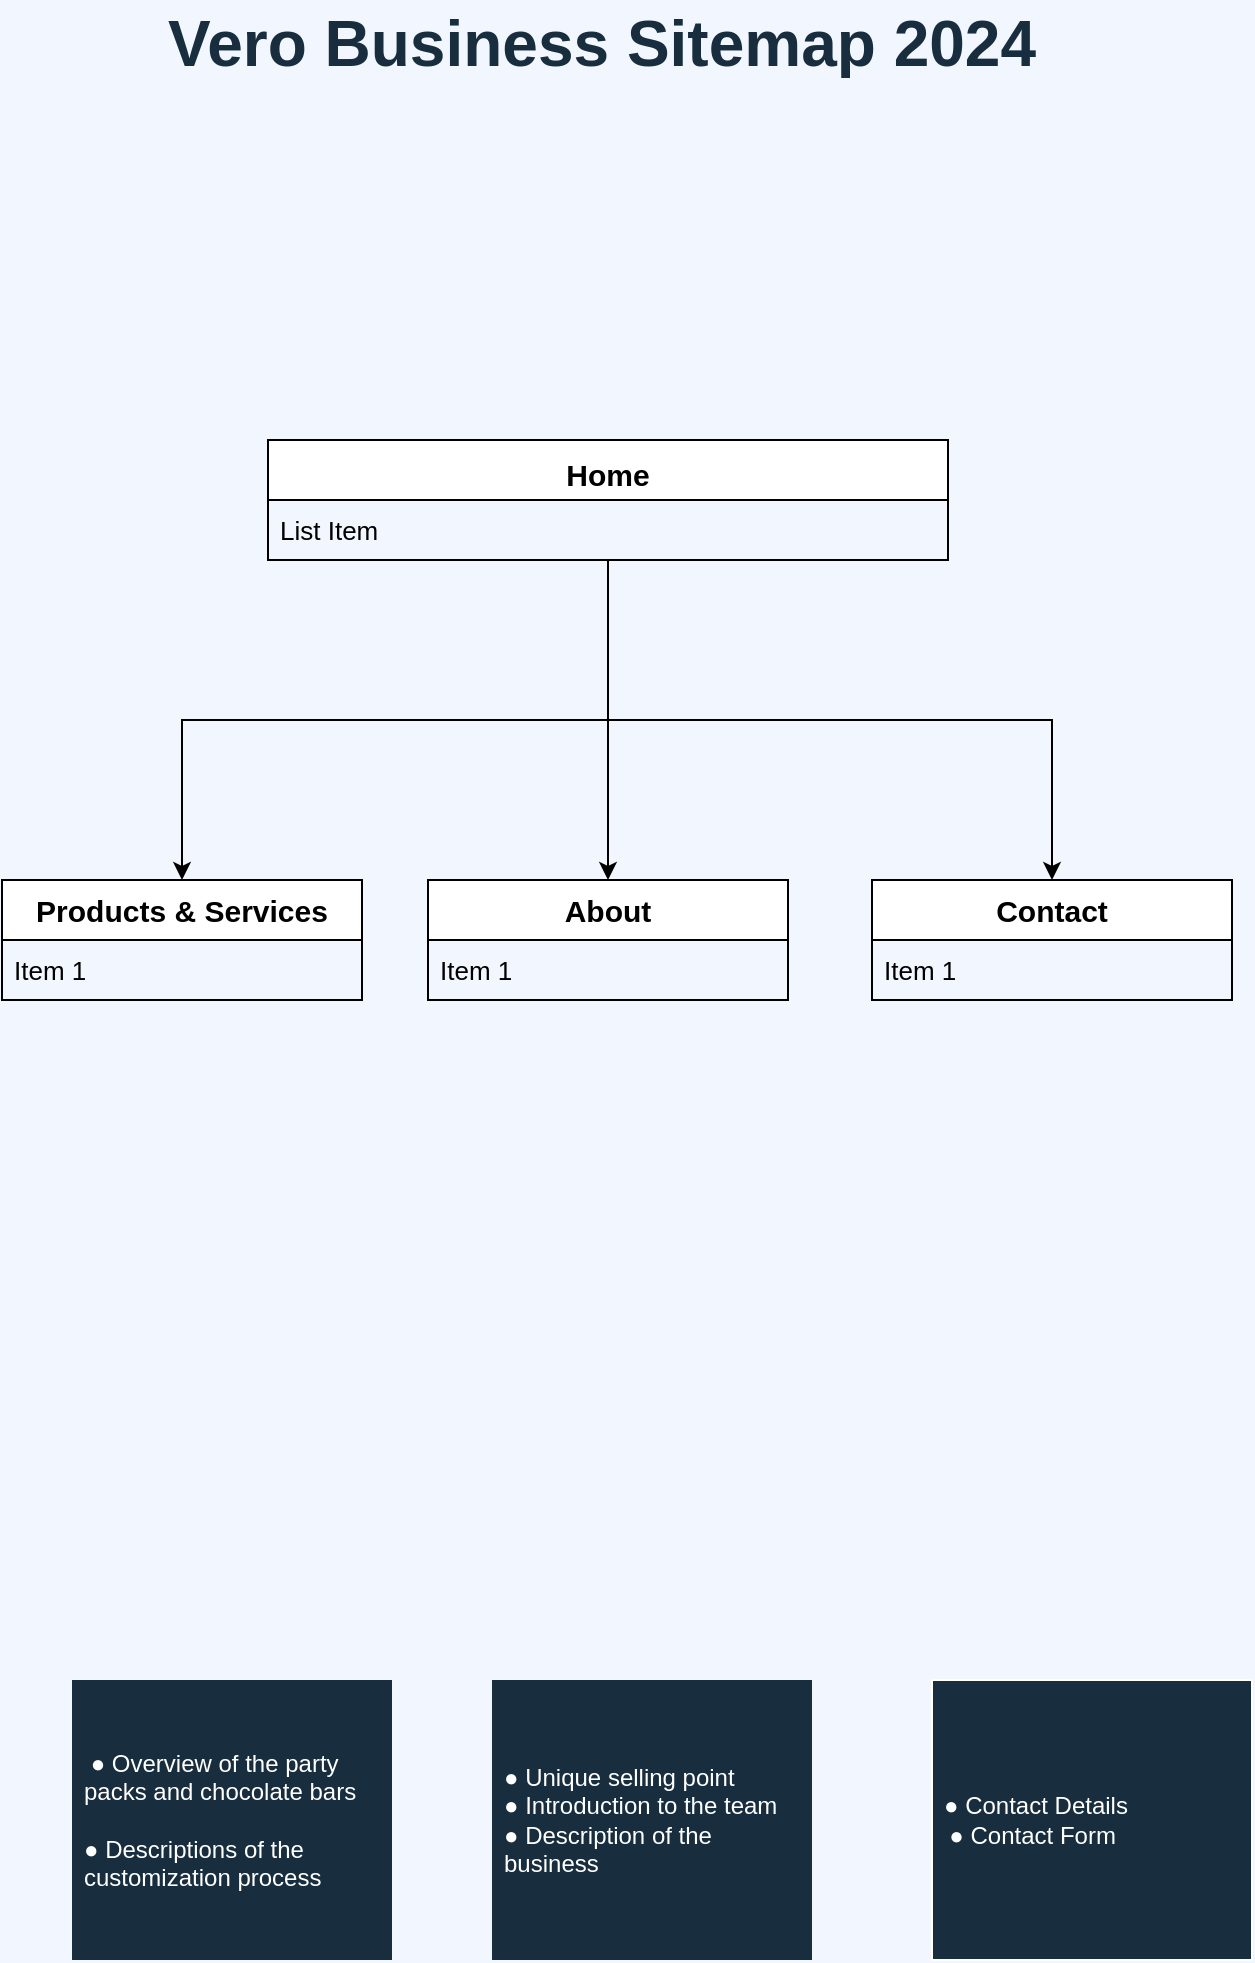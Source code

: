 <mxfile version="24.8.2">
  <diagram name="Page-1" id="A0hWKiQMjQSMnbhwBFXc">
    <mxGraphModel dx="1985" dy="1083" grid="1" gridSize="10" guides="1" tooltips="1" connect="1" arrows="1" fold="1" page="1" pageScale="1" pageWidth="850" pageHeight="1100" background="#F2F7FF" math="0" shadow="0">
      <root>
        <mxCell id="0" />
        <mxCell id="1" parent="0" />
        <mxCell id="zaC_Tw9AJUwiArD0EuJi-2" value="&lt;h1 style=&quot;margin-top: 0px;&quot;&gt;&lt;span&gt;&lt;font color=&quot;#182e3e&quot; style=&quot;font-size: 32px;&quot;&gt;Vero Business Sitemap 2024&lt;/font&gt;&lt;/span&gt;&lt;/h1&gt;" style="text;html=1;whiteSpace=wrap;overflow=hidden;rounded=0;labelBackgroundColor=none;fontColor=#ffffff;fillColor=none;strokeColor=none;strokeWidth=0;align=center;fontStyle=0;verticalAlign=middle;" parent="1" vertex="1">
          <mxGeometry x="204" y="100" width="442" height="40" as="geometry" />
        </mxCell>
        <mxCell id="zaC_Tw9AJUwiArD0EuJi-18" value="&amp;nbsp;● Overview of the party packs and chocolate bars&lt;div&gt;&lt;br&gt;&lt;div&gt;● Descriptions of the customization process&lt;/div&gt;&lt;/div&gt;" style="text;align=left;verticalAlign=middle;spacingLeft=4;spacingRight=4;overflow=hidden;points=[[0,0.5],[1,0.5]];portConstraint=eastwest;rotatable=0;whiteSpace=wrap;html=1;rounded=0;fillColor=#182E3E;labelBackgroundColor=none;fontColor=#FFFFFF;container=0;" parent="1" vertex="1">
          <mxGeometry x="160" y="940" width="160" height="140" as="geometry" />
        </mxCell>
        <mxCell id="zaC_Tw9AJUwiArD0EuJi-4" value="● Unique selling point&lt;br&gt;● Introduction to the team&amp;nbsp;&lt;div&gt;● Description of the business&lt;/div&gt;" style="text;align=left;verticalAlign=middle;spacingLeft=4;spacingRight=4;overflow=hidden;points=[[0,0.5],[1,0.5]];portConstraint=eastwest;rotatable=0;whiteSpace=wrap;html=1;rounded=0;fillColor=#182E3E;labelBackgroundColor=none;fontColor=#FFFFFF;" parent="1" vertex="1">
          <mxGeometry x="370" y="940" width="160" height="140" as="geometry" />
        </mxCell>
        <mxCell id="zaC_Tw9AJUwiArD0EuJi-12" value="&lt;div style=&quot;text-align: center;&quot;&gt;&lt;span style=&quot;text-align: left; background-color: initial;&quot;&gt;● Contact Details&lt;/span&gt;&lt;/div&gt;&lt;div style=&quot;text-align: center;&quot;&gt;&lt;span style=&quot;text-align: left;&quot;&gt;● Contact Form&amp;nbsp;&lt;/span&gt;&lt;/div&gt;" style="text;strokeColor=#FFFFFF;fillColor=#182E3E;align=left;verticalAlign=middle;spacingLeft=4;spacingRight=4;overflow=hidden;points=[[0,0.5],[1,0.5]];portConstraint=eastwest;rotatable=0;whiteSpace=wrap;html=1;rounded=0;fontColor=#FFFFFF;labelBackgroundColor=none;" parent="1" vertex="1">
          <mxGeometry x="590" y="940" width="160" height="140" as="geometry" />
        </mxCell>
        <mxCell id="buwQzTNoND2PUU72ZjTI-18" style="edgeStyle=orthogonalEdgeStyle;orthogonalLoop=1;jettySize=auto;html=1;rounded=0;" edge="1" parent="1" source="buwQzTNoND2PUU72ZjTI-2" target="buwQzTNoND2PUU72ZjTI-15">
          <mxGeometry relative="1" as="geometry" />
        </mxCell>
        <mxCell id="buwQzTNoND2PUU72ZjTI-20" style="edgeStyle=orthogonalEdgeStyle;orthogonalLoop=1;jettySize=auto;html=1;entryX=0.5;entryY=0;entryDx=0;entryDy=0;rounded=0;" edge="1" parent="1" source="buwQzTNoND2PUU72ZjTI-2" target="buwQzTNoND2PUU72ZjTI-9">
          <mxGeometry relative="1" as="geometry">
            <mxPoint x="355" y="510" as="targetPoint" />
          </mxGeometry>
        </mxCell>
        <mxCell id="buwQzTNoND2PUU72ZjTI-23" style="edgeStyle=orthogonalEdgeStyle;orthogonalLoop=1;jettySize=auto;html=1;entryX=0.5;entryY=0;entryDx=0;entryDy=0;rounded=0;" edge="1" parent="1" source="buwQzTNoND2PUU72ZjTI-2" target="buwQzTNoND2PUU72ZjTI-21">
          <mxGeometry relative="1" as="geometry" />
        </mxCell>
        <mxCell id="buwQzTNoND2PUU72ZjTI-2" value="&lt;h1&gt;&lt;font style=&quot;font-size: 15px;&quot;&gt;Home&lt;/font&gt;&lt;/h1&gt;" style="swimlane;fontStyle=0;childLayout=stackLayout;horizontal=1;startSize=30;horizontalStack=0;resizeParent=1;resizeParentMax=0;resizeLast=0;collapsible=1;marginBottom=0;whiteSpace=wrap;html=1;verticalAlign=middle;rounded=0;" vertex="1" parent="1">
          <mxGeometry x="258" y="320" width="340" height="60" as="geometry">
            <mxRectangle x="600" y="501" width="60" height="30" as="alternateBounds" />
          </mxGeometry>
        </mxCell>
        <mxCell id="buwQzTNoND2PUU72ZjTI-8" value="&lt;font style=&quot;font-size: 13px;&quot;&gt;List Item&lt;/font&gt;" style="text;strokeColor=none;fillColor=none;align=left;verticalAlign=middle;spacingLeft=4;spacingRight=4;overflow=hidden;points=[[0,0.5],[1,0.5]];portConstraint=eastwest;rotatable=0;whiteSpace=wrap;html=1;rounded=0;" vertex="1" parent="buwQzTNoND2PUU72ZjTI-2">
          <mxGeometry y="30" width="340" height="30" as="geometry" />
        </mxCell>
        <mxCell id="buwQzTNoND2PUU72ZjTI-9" value="&lt;font style=&quot;font-size: 15px;&quot;&gt;&lt;b&gt;Products &amp;amp; Services&lt;/b&gt;&lt;/font&gt;" style="swimlane;fontStyle=0;childLayout=stackLayout;horizontal=1;startSize=30;horizontalStack=0;resizeParent=1;resizeParentMax=0;resizeLast=0;collapsible=1;marginBottom=0;whiteSpace=wrap;html=1;rounded=0;" vertex="1" parent="1">
          <mxGeometry x="125" y="540" width="180" height="60" as="geometry" />
        </mxCell>
        <mxCell id="buwQzTNoND2PUU72ZjTI-10" value="&lt;font style=&quot;font-size: 13px;&quot;&gt;Item 1&lt;/font&gt;" style="text;strokeColor=none;fillColor=none;align=left;verticalAlign=middle;spacingLeft=4;spacingRight=4;overflow=hidden;points=[[0,0.5],[1,0.5]];portConstraint=eastwest;rotatable=0;whiteSpace=wrap;html=1;rounded=0;" vertex="1" parent="buwQzTNoND2PUU72ZjTI-9">
          <mxGeometry y="30" width="180" height="30" as="geometry" />
        </mxCell>
        <mxCell id="buwQzTNoND2PUU72ZjTI-15" value="&lt;font style=&quot;font-size: 15px;&quot;&gt;&lt;b&gt;About&lt;/b&gt;&lt;/font&gt;" style="swimlane;fontStyle=0;childLayout=stackLayout;horizontal=1;startSize=30;horizontalStack=0;resizeParent=1;resizeParentMax=0;resizeLast=0;collapsible=1;marginBottom=0;whiteSpace=wrap;html=1;rounded=0;" vertex="1" parent="1">
          <mxGeometry x="338" y="540" width="180" height="60" as="geometry" />
        </mxCell>
        <mxCell id="buwQzTNoND2PUU72ZjTI-16" value="&lt;font style=&quot;font-size: 13px;&quot;&gt;Item 1&lt;/font&gt;" style="text;strokeColor=none;fillColor=none;align=left;verticalAlign=middle;spacingLeft=4;spacingRight=4;overflow=hidden;points=[[0,0.5],[1,0.5]];portConstraint=eastwest;rotatable=0;whiteSpace=wrap;html=1;rounded=0;" vertex="1" parent="buwQzTNoND2PUU72ZjTI-15">
          <mxGeometry y="30" width="180" height="30" as="geometry" />
        </mxCell>
        <mxCell id="buwQzTNoND2PUU72ZjTI-21" value="&lt;font style=&quot;font-size: 15px;&quot;&gt;&lt;b&gt;Contact&lt;/b&gt;&lt;/font&gt;" style="swimlane;fontStyle=0;childLayout=stackLayout;horizontal=1;startSize=30;horizontalStack=0;resizeParent=1;resizeParentMax=0;resizeLast=0;collapsible=1;marginBottom=0;whiteSpace=wrap;html=1;rounded=0;" vertex="1" parent="1">
          <mxGeometry x="560" y="540" width="180" height="60" as="geometry" />
        </mxCell>
        <mxCell id="buwQzTNoND2PUU72ZjTI-22" value="&lt;font style=&quot;font-size: 13px;&quot;&gt;Item 1&lt;/font&gt;" style="text;strokeColor=none;fillColor=none;align=left;verticalAlign=middle;spacingLeft=4;spacingRight=4;overflow=hidden;points=[[0,0.5],[1,0.5]];portConstraint=eastwest;rotatable=0;whiteSpace=wrap;html=1;rounded=0;" vertex="1" parent="buwQzTNoND2PUU72ZjTI-21">
          <mxGeometry y="30" width="180" height="30" as="geometry" />
        </mxCell>
      </root>
    </mxGraphModel>
  </diagram>
</mxfile>
